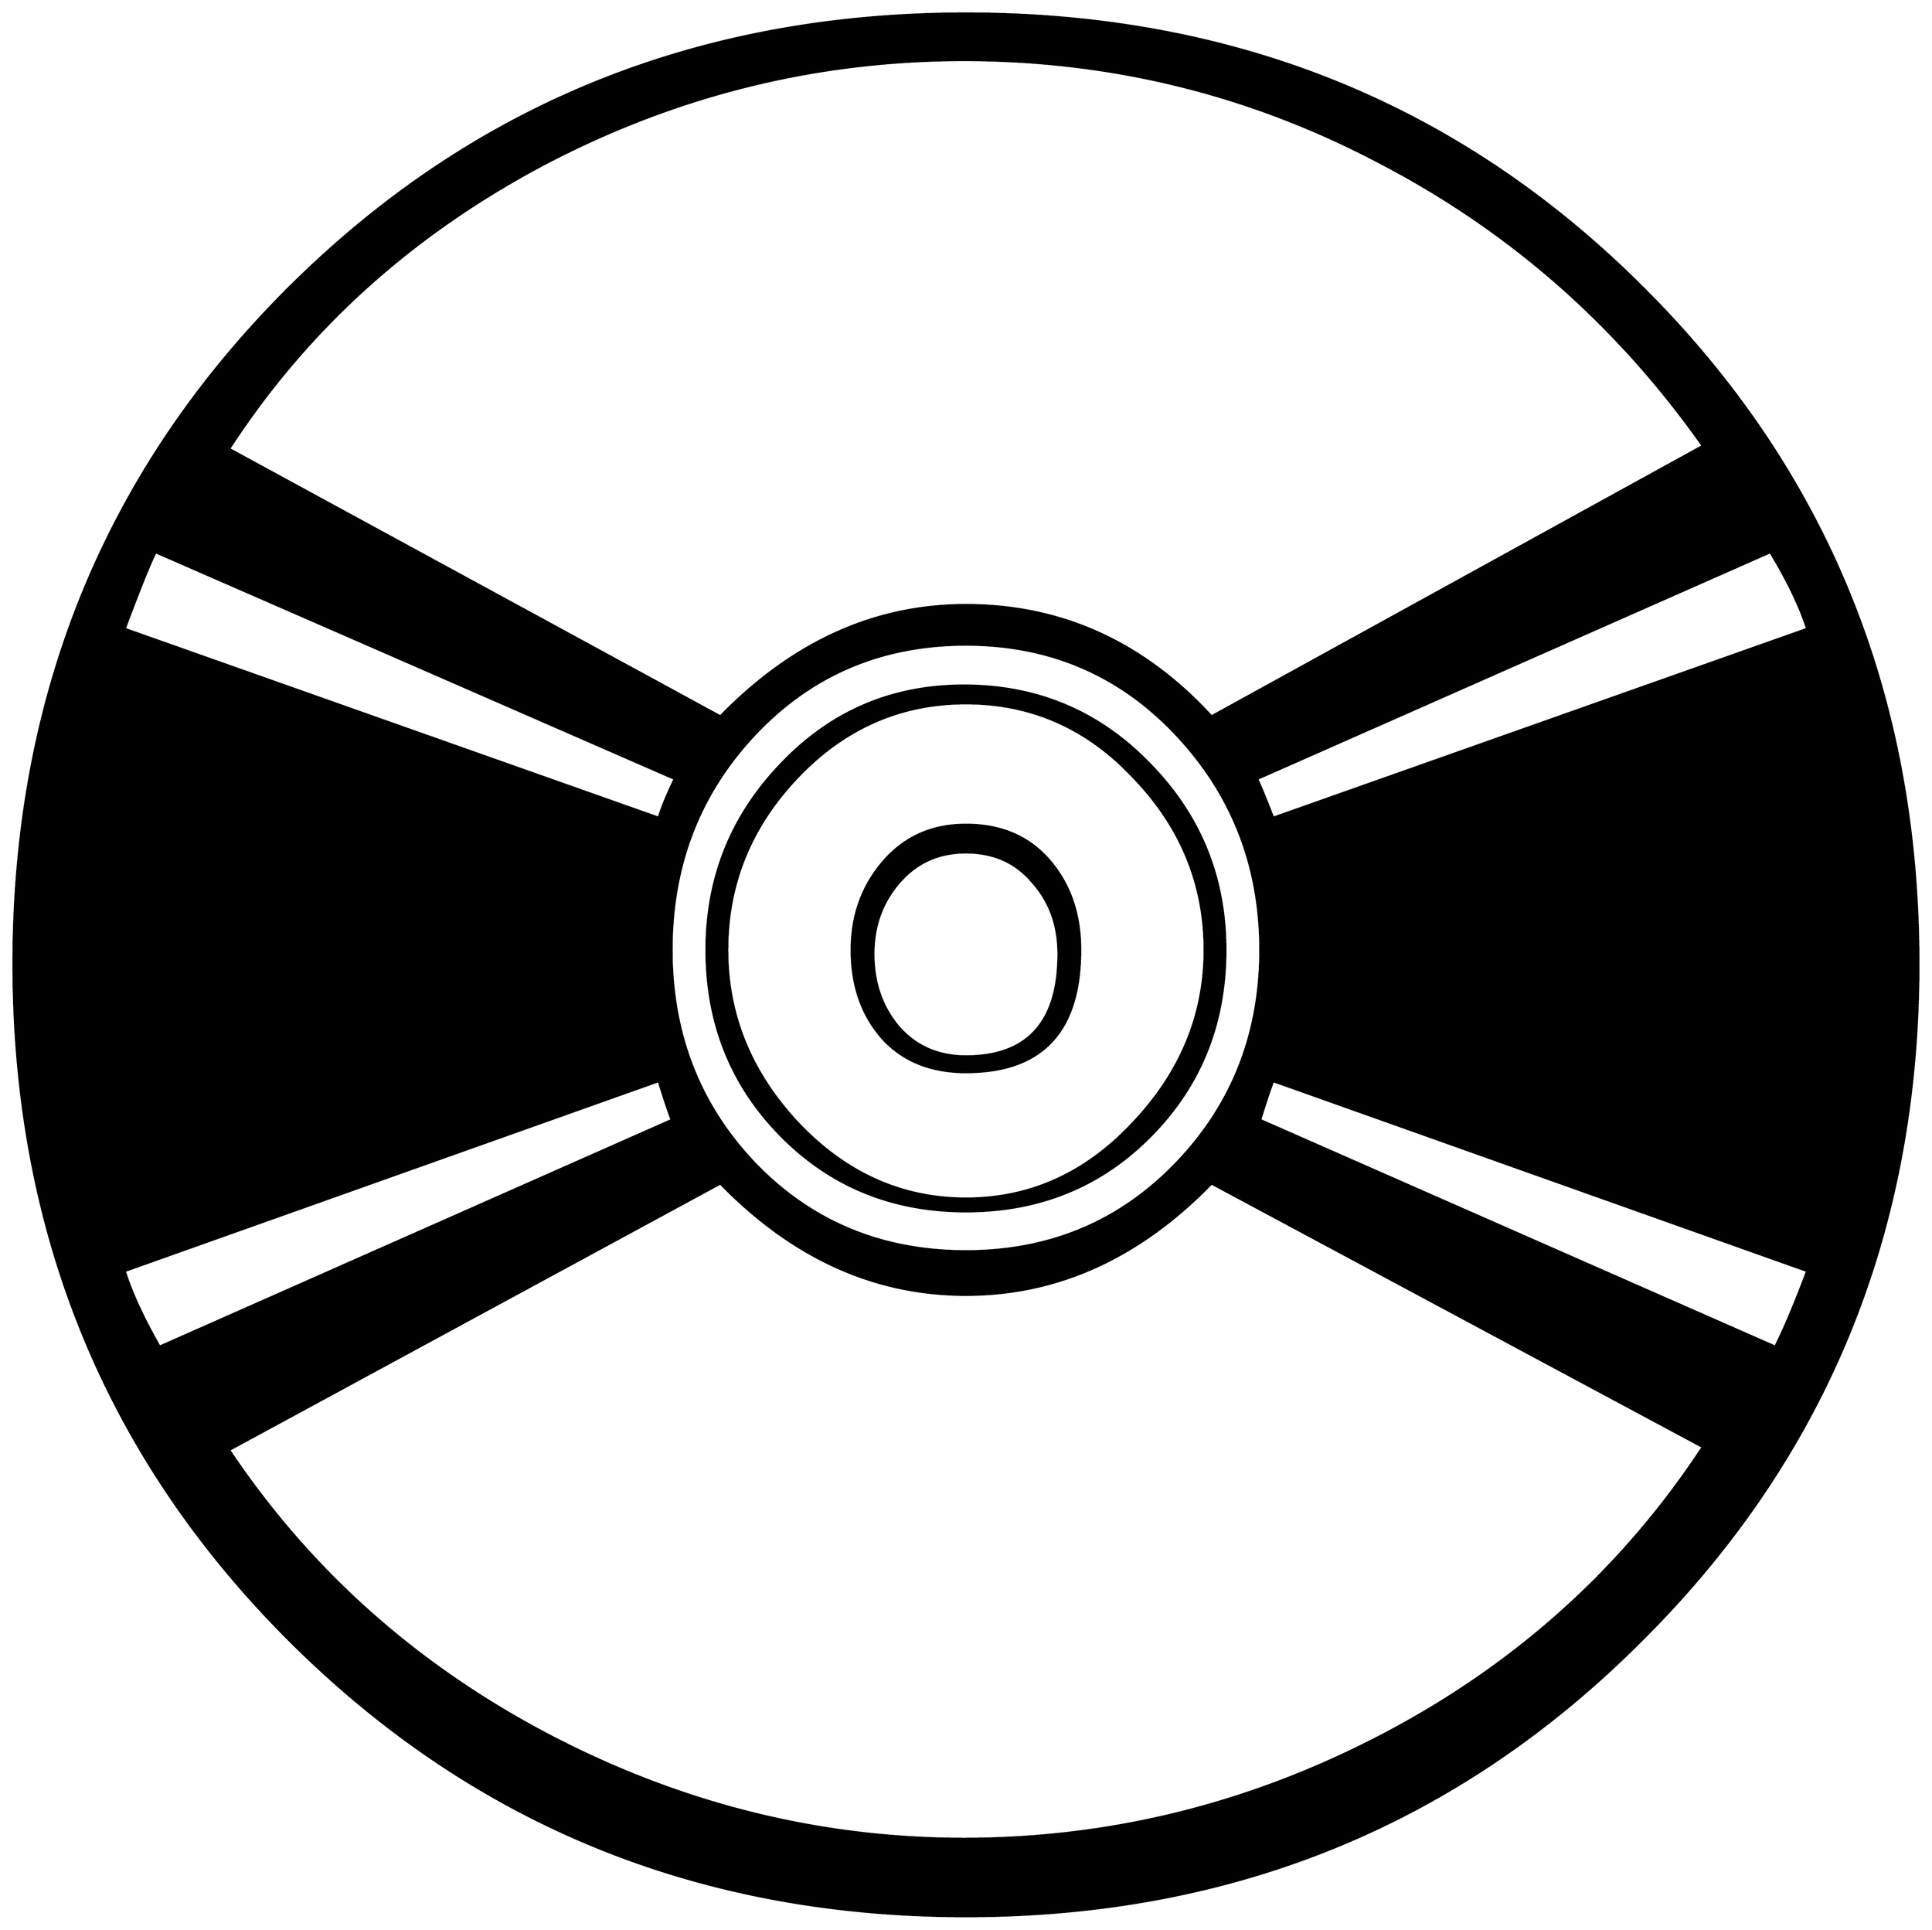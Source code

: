 


\begin{tikzpicture}[y=0.80pt, x=0.80pt, yscale=-1.0, xscale=1.0, inner sep=0pt, outer sep=0pt]
\begin{scope}[shift={(100.0,1720.0)},nonzero rule]
  \path[draw=.,fill=.,line width=1.600pt] (1998.0,-597.0) ..
    controls (1998.0,-328.333) and (1905.333,-101.667) ..
    (1720.0,83.0) .. controls (1535.333,268.333) and (1308.667,361.0)
    .. (1040.0,361.0) .. controls (771.333,361.0) and
    (544.333,268.333) .. (359.0,83.0) .. controls (174.333,-101.667) and
    (82.0,-328.333) .. (82.0,-597.0) .. controls (82.0,-866.333) and
    (174.333,-1093.0) .. (359.0,-1277.0) .. controls
    (543.667,-1461.0) and (770.667,-1553.0) .. (1040.0,-1553.0) ..
    controls (1310.0,-1553.0) and (1537.0,-1461.0) ..
    (1721.0,-1277.0) .. controls (1905.667,-1093.0) and
    (1998.0,-866.333) .. (1998.0,-597.0) -- cycle(1886.0,-934.0)
    .. controls (1878.667,-956.667) and (1866.333,-982.333) ..
    (1849.0,-1011.0) -- (1333.0,-783.0) .. controls
    (1337.0,-774.333) and (1342.333,-761.333) .. (1349.0,-744.0) --
    (1886.0,-934.0) -- cycle(1781.0,-1118.0) .. controls
    (1695.0,-1240.0) and (1586.667,-1335.0) .. (1456.0,-1403.0) ..
    controls (1326.0,-1471.667) and (1186.667,-1506.0) ..
    (1038.0,-1506.0) .. controls (890.667,-1506.0) and
    (751.0,-1471.667) .. (619.0,-1403.0) .. controls
    (484.333,-1332.333) and (377.667,-1236.333) .. (299.0,-1115.0) --
    (793.0,-846.0) .. controls (865.667,-920.667) and (948.0,-958.0)
    .. (1040.0,-958.0) .. controls (1136.0,-958.0) and
    (1218.333,-920.667) .. (1287.0,-846.0) -- (1781.0,-1118.0) --
    cycle(1886.0,-288.0) -- (1349.0,-479.0) .. controls
    (1345.667,-470.333) and (1341.333,-457.333) .. (1336.0,-440.0) --
    (1854.0,-212.0) .. controls (1863.333,-230.667) and
    (1874.0,-256.0) .. (1886.0,-288.0) -- cycle(1336.0,-611.0)
    .. controls (1336.0,-695.667) and (1307.667,-768.0) ..
    (1251.0,-828.0) .. controls (1194.333,-888.0) and
    (1124.0,-918.0) .. (1040.0,-918.0) .. controls
    (955.333,-918.0) and (884.667,-888.0) .. (828.0,-828.0) ..
    controls (772.0,-768.667) and (744.0,-696.333) .. (744.0,-611.0)
    .. controls (744.0,-526.333) and (772.0,-454.667) ..
    (828.0,-396.0) .. controls (884.667,-337.333) and (955.333,-308.0)
    .. (1040.0,-308.0) .. controls (1124.0,-308.0) and
    (1194.333,-337.333) .. (1251.0,-396.0) .. controls
    (1307.667,-454.667) and (1336.0,-526.333) .. (1336.0,-611.0) --
    cycle(747.0,-783.0) -- (225.0,-1011.0) .. controls
    (219.0,-999.0) and (208.667,-973.333) .. (194.0,-934.0) --
    (731.0,-744.0) .. controls (733.667,-753.333) and (739.0,-766.333)
    .. (747.0,-783.0) -- cycle(1781.0,-111.0) -- (1287.0,-376.0)
    .. controls (1214.333,-301.333) and (1132.0,-264.0) ..
    (1040.0,-264.0) .. controls (948.0,-264.0) and
    (865.667,-301.333) .. (793.0,-376.0) -- (299.0,-108.0) ..
    controls (379.667,12.667) and (486.333,108.0) .. (619.0,178.0) ..
    controls (752.333,248.0) and (892.0,283.0) .. (1038.0,283.0)
    .. controls (1186.0,283.0) and (1326.667,248.0) ..
    (1460.0,178.0) .. controls (1593.333,108.0) and (1700.333,11.667)
    .. (1781.0,-111.0) -- cycle(744.0,-440.0) .. controls
    (740.667,-448.667) and (736.333,-461.667) .. (731.0,-479.0) --
    (194.0,-288.0) .. controls (200.667,-266.667) and (212.333,-241.333)
    .. (229.0,-212.0) -- (744.0,-440.0) -- cycle(1301.0,-611.0)
    .. controls (1301.0,-537.0) and (1276.0,-474.667) ..
    (1226.0,-424.0) .. controls (1176.0,-373.333) and
    (1114.0,-348.0) .. (1040.0,-348.0) .. controls
    (966.0,-348.0) and (904.0,-373.333) .. (854.0,-424.0) ..
    controls (804.0,-474.667) and (779.0,-537.0) .. (779.0,-611.0)
    .. controls (779.0,-683.667) and (804.0,-746.0) ..
    (854.0,-798.0) .. controls (904.0,-850.667) and (965.333,-877.0)
    .. (1038.0,-877.0) .. controls (1111.333,-877.0) and
    (1173.333,-851.0) .. (1224.0,-799.0) .. controls
    (1275.333,-747.0) and (1301.0,-684.333) .. (1301.0,-611.0) --
    cycle(1280.0,-611.0) .. controls (1280.0,-677.0) and
    (1256.333,-734.667) .. (1209.0,-784.0) .. controls
    (1162.333,-834.0) and (1106.0,-859.0) .. (1040.0,-859.0) ..
    controls (974.0,-859.0) and (917.333,-834.0) .. (870.0,-784.0)
    .. controls (823.333,-734.667) and (800.0,-677.0) ..
    (800.0,-611.0) .. controls (800.0,-545.667) and (823.667,-487.667)
    .. (871.0,-437.0) .. controls (919.0,-386.333) and
    (975.333,-361.0) .. (1040.0,-361.0) .. controls
    (1104.667,-361.0) and (1160.667,-386.333) .. (1208.0,-437.0) ..
    controls (1256.0,-487.667) and (1280.0,-545.667) ..
    (1280.0,-611.0) -- cycle(1155.0,-611.0) .. controls
    (1155.0,-529.0) and (1116.667,-488.0) .. (1040.0,-488.0) ..
    controls (1004.667,-488.0) and (976.667,-499.333) ..
    (956.0,-522.0) .. controls (935.333,-545.333) and (925.0,-575.0)
    .. (925.0,-611.0) .. controls (925.0,-645.667) and
    (935.667,-675.333) .. (957.0,-700.0) .. controls (978.333,-724.667)
    and (1006.0,-737.0) .. (1040.0,-737.0) .. controls
    (1075.333,-737.0) and (1103.333,-725.0) .. (1124.0,-701.0) ..
    controls (1144.667,-677.0) and (1155.0,-647.0) ..
    (1155.0,-611.0) -- cycle(1133.0,-607.0) .. controls
    (1133.0,-635.667) and (1124.333,-659.667) .. (1107.0,-679.0) ..
    controls (1090.333,-699.0) and (1068.0,-709.0) ..
    (1040.0,-709.0) .. controls (1012.667,-709.0) and
    (990.333,-699.0) .. (973.0,-679.0) .. controls (955.667,-659.0)
    and (947.0,-635.0) .. (947.0,-607.0) .. controls
    (947.0,-578.333) and (955.333,-554.0) .. (972.0,-534.0) ..
    controls (989.333,-514.0) and (1012.0,-504.0) ..
    (1040.0,-504.0) .. controls (1102.0,-504.0) and
    (1133.0,-538.333) .. (1133.0,-607.0) -- cycle;
\end{scope}

\end{tikzpicture}


